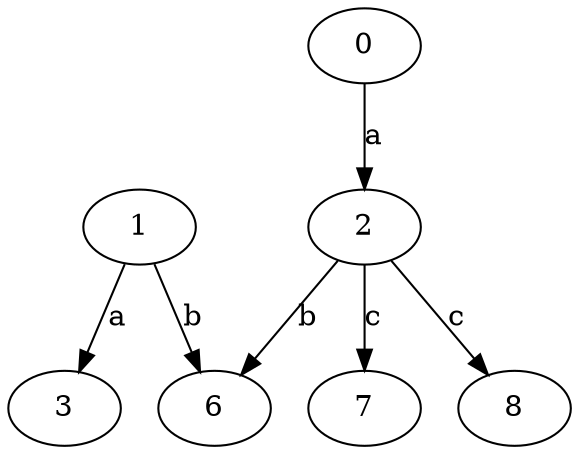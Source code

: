 strict digraph  {
1;
2;
3;
6;
7;
8;
0;
1 -> 3  [label=a];
1 -> 6  [label=b];
2 -> 6  [label=b];
2 -> 7  [label=c];
2 -> 8  [label=c];
0 -> 2  [label=a];
}
